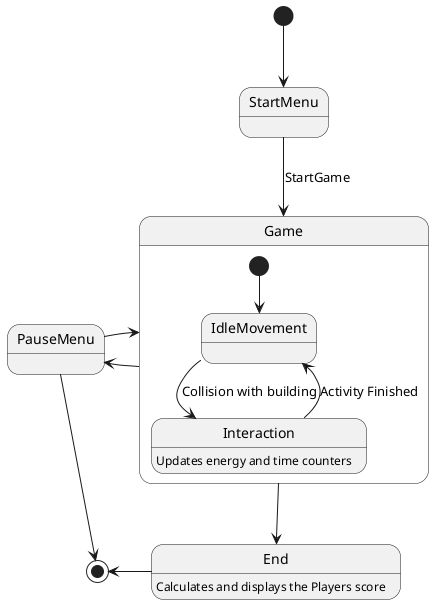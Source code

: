 @startuml
'https://plantuml.com/state-diagram

[*] --> StartMenu

state StartMenu {

}

state Game{
    [*] --> IdleMovement

    IdleMovement --> Interaction:Collision with building
    Interaction --> IdleMovement:Activity Finished
    Interaction: Updates energy and time counters
}

state End{
    End:Calculates and displays the Players score
}

state PauseMenu{

}
StartMenu --> Game: StartGame
Game -> PauseMenu
PauseMenu -> Game
Game --> End
[*] <- End
PauseMenu --> [*]
@enduml
